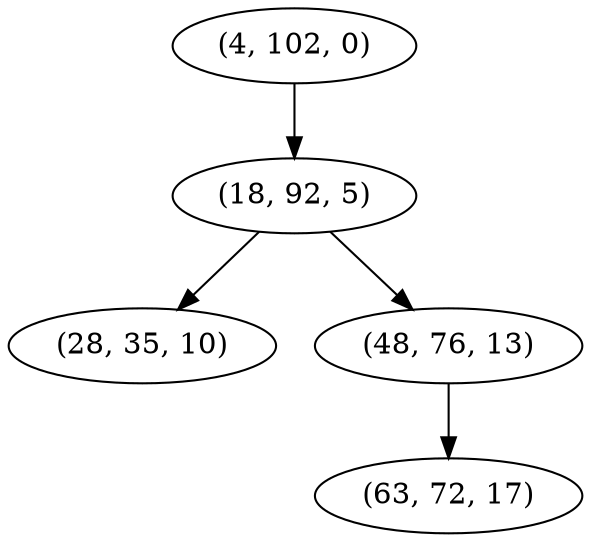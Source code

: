 digraph tree {
    "(4, 102, 0)";
    "(18, 92, 5)";
    "(28, 35, 10)";
    "(48, 76, 13)";
    "(63, 72, 17)";
    "(4, 102, 0)" -> "(18, 92, 5)";
    "(18, 92, 5)" -> "(28, 35, 10)";
    "(18, 92, 5)" -> "(48, 76, 13)";
    "(48, 76, 13)" -> "(63, 72, 17)";
}
